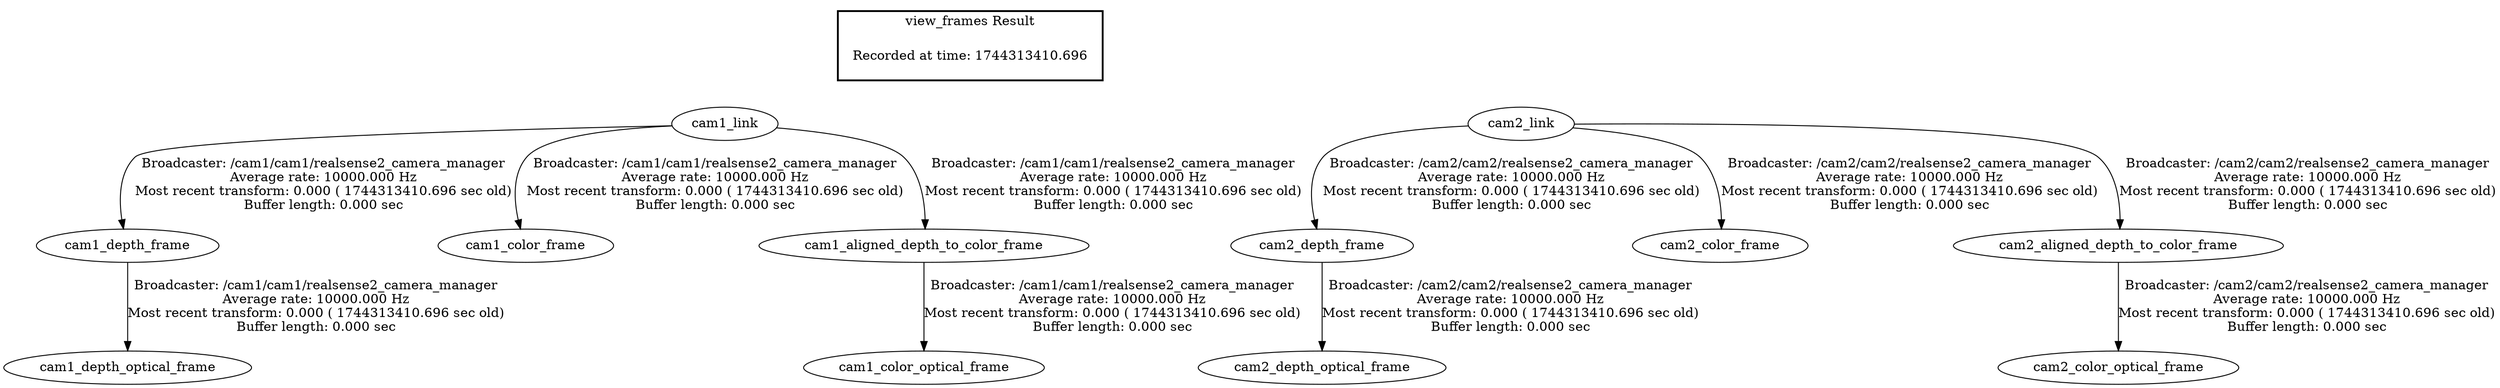 digraph G {
"cam1_link" -> "cam1_depth_frame"[label="Broadcaster: /cam1/cam1/realsense2_camera_manager\nAverage rate: 10000.000 Hz\nMost recent transform: 0.000 ( 1744313410.696 sec old)\nBuffer length: 0.000 sec\n"];
"cam1_depth_frame" -> "cam1_depth_optical_frame"[label="Broadcaster: /cam1/cam1/realsense2_camera_manager\nAverage rate: 10000.000 Hz\nMost recent transform: 0.000 ( 1744313410.696 sec old)\nBuffer length: 0.000 sec\n"];
"cam1_link" -> "cam1_color_frame"[label="Broadcaster: /cam1/cam1/realsense2_camera_manager\nAverage rate: 10000.000 Hz\nMost recent transform: 0.000 ( 1744313410.696 sec old)\nBuffer length: 0.000 sec\n"];
"cam1_aligned_depth_to_color_frame" -> "cam1_color_optical_frame"[label="Broadcaster: /cam1/cam1/realsense2_camera_manager\nAverage rate: 10000.000 Hz\nMost recent transform: 0.000 ( 1744313410.696 sec old)\nBuffer length: 0.000 sec\n"];
"cam1_link" -> "cam1_aligned_depth_to_color_frame"[label="Broadcaster: /cam1/cam1/realsense2_camera_manager\nAverage rate: 10000.000 Hz\nMost recent transform: 0.000 ( 1744313410.696 sec old)\nBuffer length: 0.000 sec\n"];
"cam2_link" -> "cam2_depth_frame"[label="Broadcaster: /cam2/cam2/realsense2_camera_manager\nAverage rate: 10000.000 Hz\nMost recent transform: 0.000 ( 1744313410.696 sec old)\nBuffer length: 0.000 sec\n"];
"cam2_depth_frame" -> "cam2_depth_optical_frame"[label="Broadcaster: /cam2/cam2/realsense2_camera_manager\nAverage rate: 10000.000 Hz\nMost recent transform: 0.000 ( 1744313410.696 sec old)\nBuffer length: 0.000 sec\n"];
"cam2_link" -> "cam2_color_frame"[label="Broadcaster: /cam2/cam2/realsense2_camera_manager\nAverage rate: 10000.000 Hz\nMost recent transform: 0.000 ( 1744313410.696 sec old)\nBuffer length: 0.000 sec\n"];
"cam2_aligned_depth_to_color_frame" -> "cam2_color_optical_frame"[label="Broadcaster: /cam2/cam2/realsense2_camera_manager\nAverage rate: 10000.000 Hz\nMost recent transform: 0.000 ( 1744313410.696 sec old)\nBuffer length: 0.000 sec\n"];
"cam2_link" -> "cam2_aligned_depth_to_color_frame"[label="Broadcaster: /cam2/cam2/realsense2_camera_manager\nAverage rate: 10000.000 Hz\nMost recent transform: 0.000 ( 1744313410.696 sec old)\nBuffer length: 0.000 sec\n"];
edge [style=invis];
 subgraph cluster_legend { style=bold; color=black; label ="view_frames Result";
"Recorded at time: 1744313410.696"[ shape=plaintext ] ;
 }->"cam1_link";
edge [style=invis];
 subgraph cluster_legend { style=bold; color=black; label ="view_frames Result";
"Recorded at time: 1744313410.696"[ shape=plaintext ] ;
 }->"cam2_link";
}